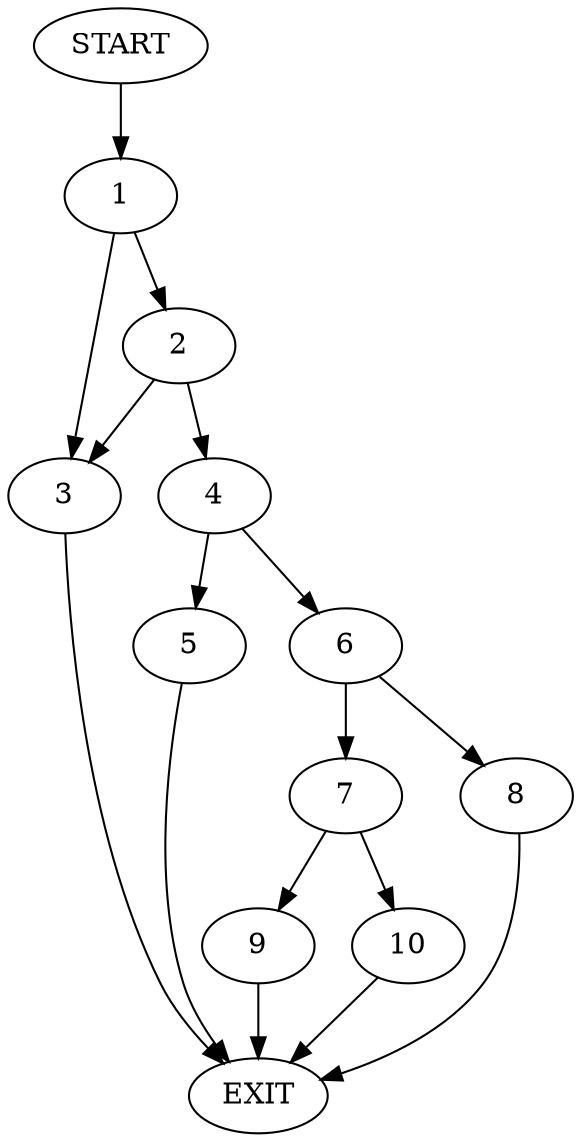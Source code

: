 digraph {
0 [label="START"]
11 [label="EXIT"]
0 -> 1
1 -> 2
1 -> 3
3 -> 11
2 -> 4
2 -> 3
4 -> 5
4 -> 6
6 -> 7
6 -> 8
5 -> 11
7 -> 9
7 -> 10
8 -> 11
9 -> 11
10 -> 11
}
